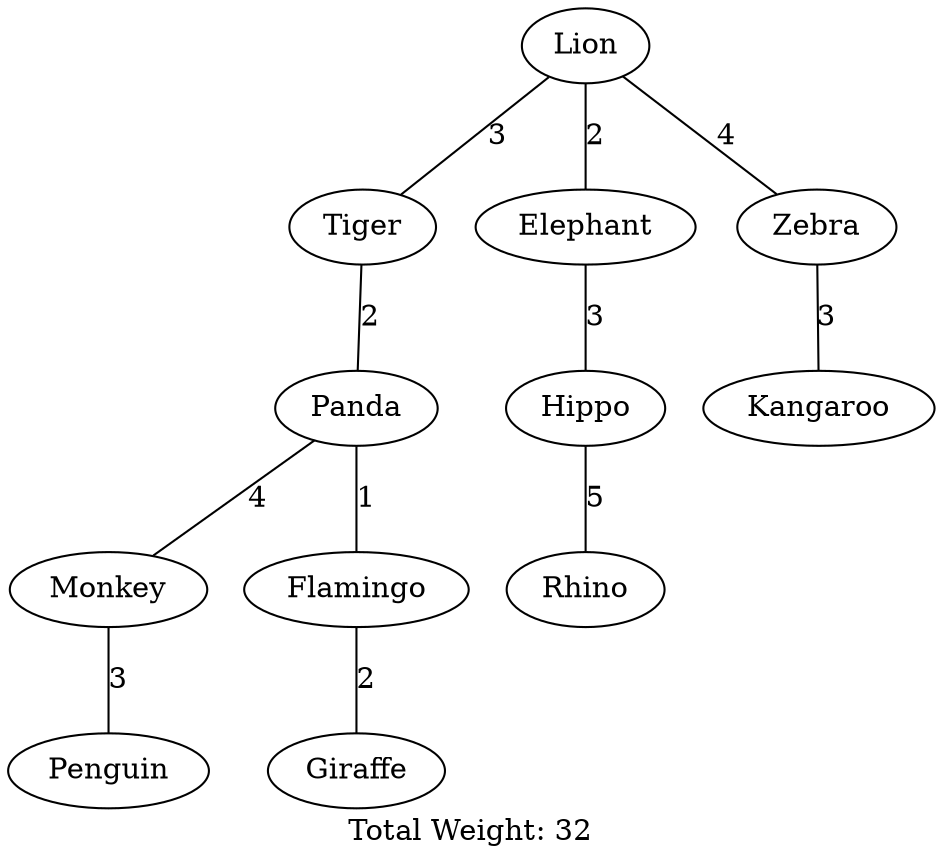 graph MST {
	Lion;
	Tiger;
	Elephant;
	Giraffe;
	Zebra;
	Monkey;
	Panda;
	Kangaroo;
	Penguin;
	Flamingo;
	Rhino;
	Hippo;
	Lion -- Tiger [label=3];
	Lion -- Elephant [label=2];
	Flamingo -- Giraffe [label=2];
	Lion -- Zebra [label=4];
	Panda -- Monkey [label=4];
	Tiger -- Panda [label=2];
	Zebra -- Kangaroo [label=3];
	Monkey -- Penguin [label=3];
	Panda -- Flamingo [label=1];
	Hippo -- Rhino [label=5];
	Elephant -- Hippo [label=3];
	label = "Total Weight: 32";
}
